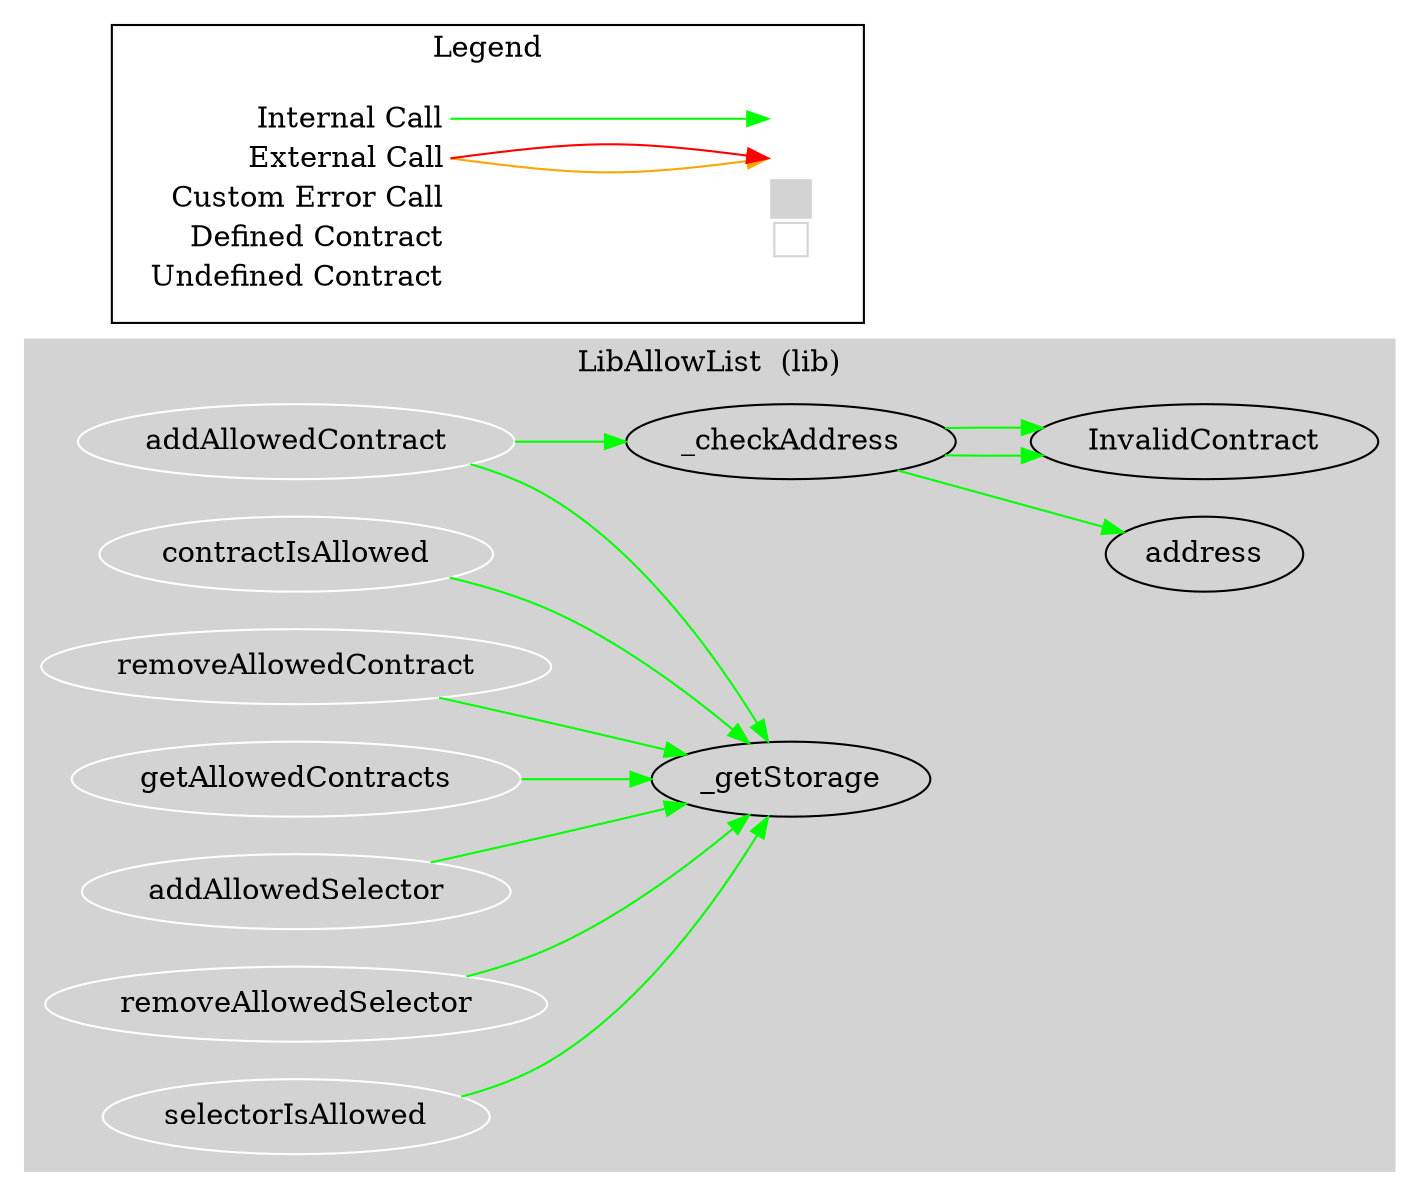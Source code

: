 digraph G {
  graph [ ratio = "auto", page = "100", compound =true ];
subgraph "clusterLibAllowList" {
  graph [ label = "LibAllowList  (lib)", color = "lightgray", style = "filled", bgcolor = "lightgray" ];
  "LibAllowList.addAllowedContract" [ label = "addAllowedContract", color = "white" ];
  "LibAllowList.contractIsAllowed" [ label = "contractIsAllowed", color = "white" ];
  "LibAllowList.removeAllowedContract" [ label = "removeAllowedContract", color = "white" ];
  "LibAllowList.getAllowedContracts" [ label = "getAllowedContracts", color = "white" ];
  "LibAllowList.addAllowedSelector" [ label = "addAllowedSelector", color = "white" ];
  "LibAllowList.removeAllowedSelector" [ label = "removeAllowedSelector", color = "white" ];
  "LibAllowList.selectorIsAllowed" [ label = "selectorIsAllowed", color = "white" ];
  "LibAllowList._getStorage" [ label = "_getStorage" ];
  "LibAllowList._checkAddress" [ label = "_checkAddress" ];
  "LibAllowList.address" [ label = "address" ];
  "LibAllowList.InvalidContract" [ label = "InvalidContract" ];
}

  "LibAllowList.addAllowedContract";
  "LibAllowList._checkAddress";
  "LibAllowList._getStorage";
  "LibAllowList.contractIsAllowed";
  "LibAllowList.removeAllowedContract";
  "LibAllowList.getAllowedContracts";
  "LibAllowList.addAllowedSelector";
  "LibAllowList.removeAllowedSelector";
  "LibAllowList.selectorIsAllowed";
  "LibAllowList.address";
  "LibAllowList.InvalidContract";
  "LibAllowList.addAllowedContract" -> "LibAllowList._checkAddress" [ color = "green" ];
  "LibAllowList.addAllowedContract" -> "LibAllowList._getStorage" [ color = "green" ];
  "LibAllowList.contractIsAllowed" -> "LibAllowList._getStorage" [ color = "green" ];
  "LibAllowList.removeAllowedContract" -> "LibAllowList._getStorage" [ color = "green" ];
  "LibAllowList.getAllowedContracts" -> "LibAllowList._getStorage" [ color = "green" ];
  "LibAllowList.addAllowedSelector" -> "LibAllowList._getStorage" [ color = "green" ];
  "LibAllowList.removeAllowedSelector" -> "LibAllowList._getStorage" [ color = "green" ];
  "LibAllowList.selectorIsAllowed" -> "LibAllowList._getStorage" [ color = "green" ];
  "LibAllowList._checkAddress" -> "LibAllowList.address" [ color = "green" ];
  "LibAllowList._checkAddress" -> "LibAllowList.InvalidContract" [ color = "green" ];
  "LibAllowList._checkAddress" -> "LibAllowList.InvalidContract" [ color = "green" ];


rankdir=LR
node [shape=plaintext]
subgraph cluster_01 { 
label = "Legend";
key [label=<<table border="0" cellpadding="2" cellspacing="0" cellborder="0">
  <tr><td align="right" port="i1">Internal Call</td></tr>
  <tr><td align="right" port="i2">External Call</td></tr>
  <tr><td align="right" port="i2">Custom Error Call</td></tr>
  <tr><td align="right" port="i3">Defined Contract</td></tr>
  <tr><td align="right" port="i4">Undefined Contract</td></tr>
  </table>>]
key2 [label=<<table border="0" cellpadding="2" cellspacing="0" cellborder="0">
  <tr><td port="i1">&nbsp;&nbsp;&nbsp;</td></tr>
  <tr><td port="i2">&nbsp;&nbsp;&nbsp;</td></tr>
  <tr><td port="i3" bgcolor="lightgray">&nbsp;&nbsp;&nbsp;</td></tr>
  <tr><td port="i4">
    <table border="1" cellborder="0" cellspacing="0" cellpadding="7" color="lightgray">
      <tr>
       <td></td>
      </tr>
     </table>
  </td></tr>
  </table>>]
key:i1:e -> key2:i1:w [color="green"]
key:i2:e -> key2:i2:w [color="orange"]
key:i2:e -> key2:i2:w [color="red"]
}
}


